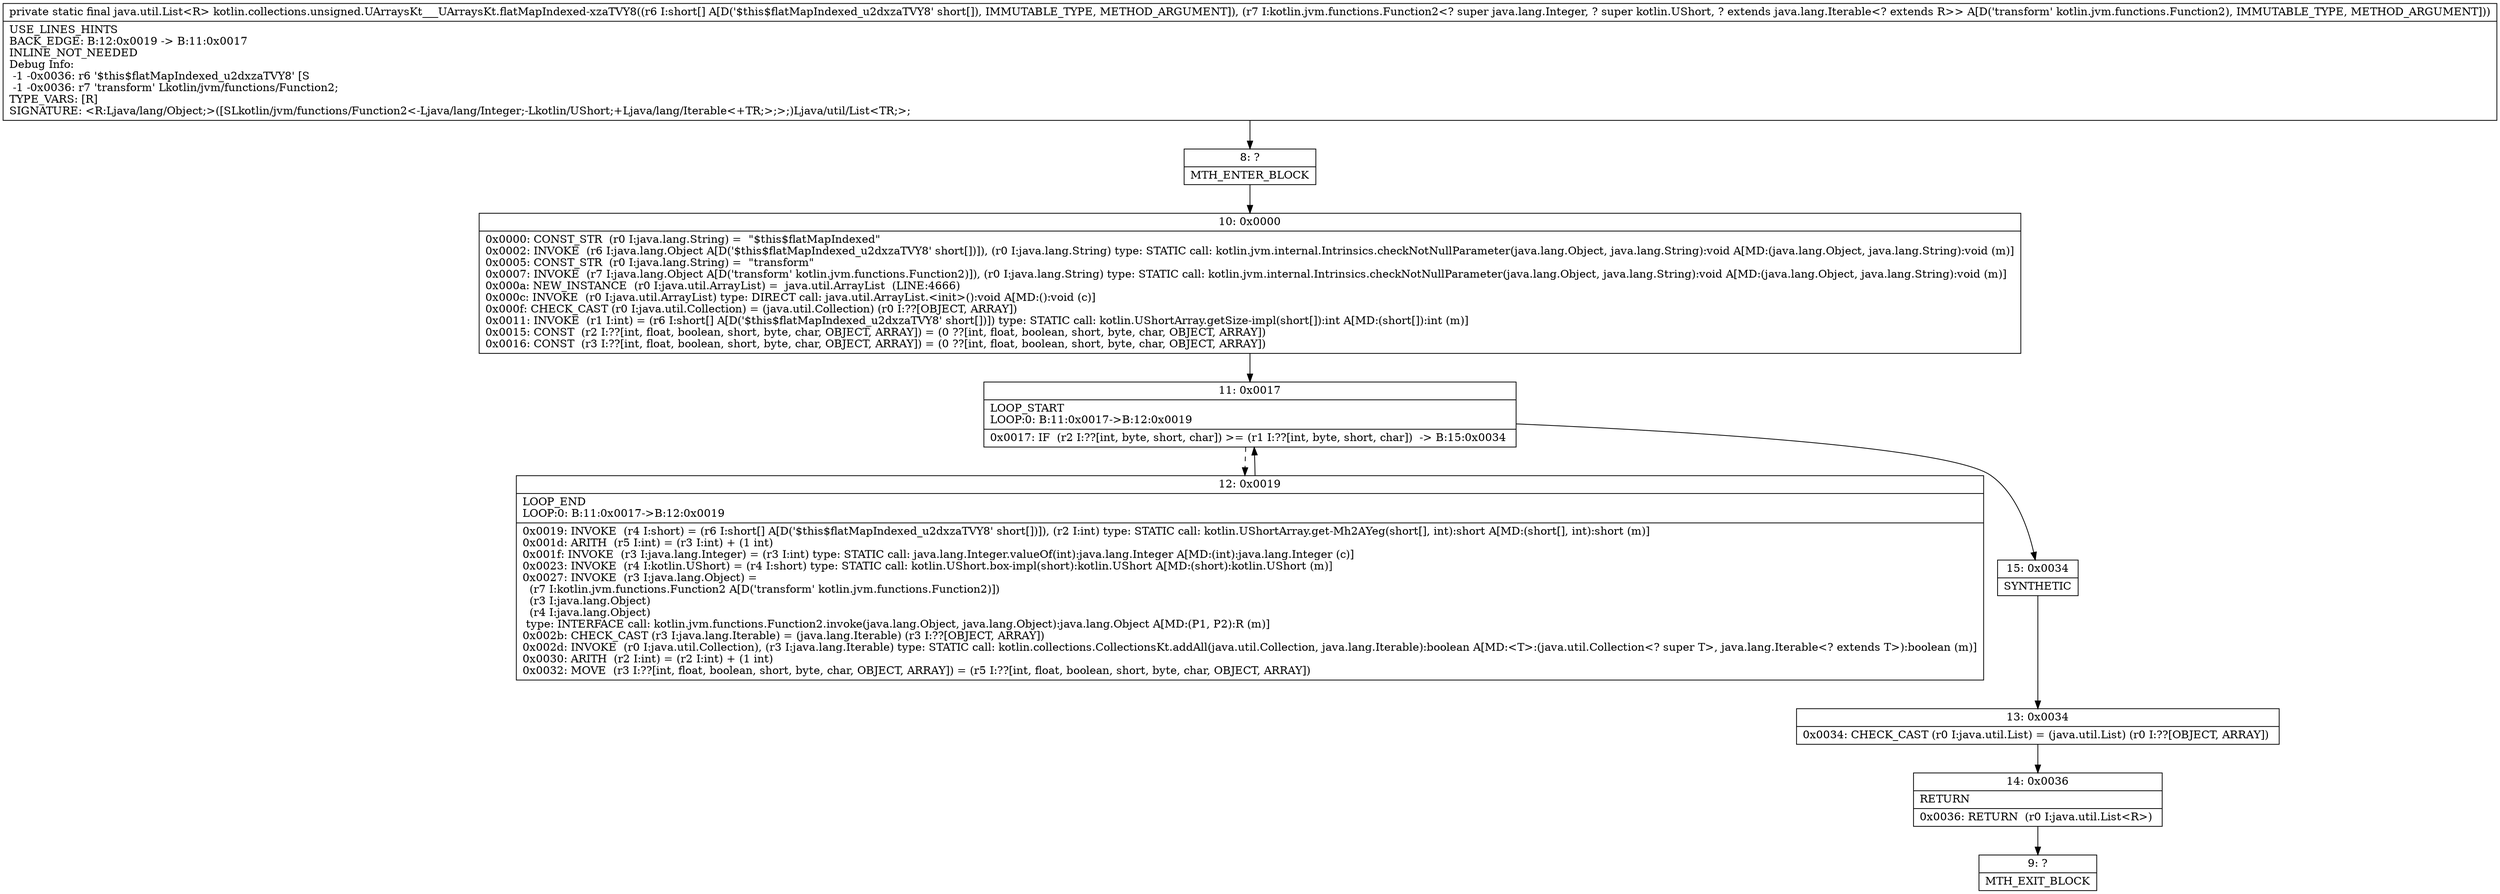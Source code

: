 digraph "CFG forkotlin.collections.unsigned.UArraysKt___UArraysKt.flatMapIndexed\-xzaTVY8([SLkotlin\/jvm\/functions\/Function2;)Ljava\/util\/List;" {
Node_8 [shape=record,label="{8\:\ ?|MTH_ENTER_BLOCK\l}"];
Node_10 [shape=record,label="{10\:\ 0x0000|0x0000: CONST_STR  (r0 I:java.lang.String) =  \"$this$flatMapIndexed\" \l0x0002: INVOKE  (r6 I:java.lang.Object A[D('$this$flatMapIndexed_u2dxzaTVY8' short[])]), (r0 I:java.lang.String) type: STATIC call: kotlin.jvm.internal.Intrinsics.checkNotNullParameter(java.lang.Object, java.lang.String):void A[MD:(java.lang.Object, java.lang.String):void (m)]\l0x0005: CONST_STR  (r0 I:java.lang.String) =  \"transform\" \l0x0007: INVOKE  (r7 I:java.lang.Object A[D('transform' kotlin.jvm.functions.Function2)]), (r0 I:java.lang.String) type: STATIC call: kotlin.jvm.internal.Intrinsics.checkNotNullParameter(java.lang.Object, java.lang.String):void A[MD:(java.lang.Object, java.lang.String):void (m)]\l0x000a: NEW_INSTANCE  (r0 I:java.util.ArrayList) =  java.util.ArrayList  (LINE:4666)\l0x000c: INVOKE  (r0 I:java.util.ArrayList) type: DIRECT call: java.util.ArrayList.\<init\>():void A[MD:():void (c)]\l0x000f: CHECK_CAST (r0 I:java.util.Collection) = (java.util.Collection) (r0 I:??[OBJECT, ARRAY]) \l0x0011: INVOKE  (r1 I:int) = (r6 I:short[] A[D('$this$flatMapIndexed_u2dxzaTVY8' short[])]) type: STATIC call: kotlin.UShortArray.getSize\-impl(short[]):int A[MD:(short[]):int (m)]\l0x0015: CONST  (r2 I:??[int, float, boolean, short, byte, char, OBJECT, ARRAY]) = (0 ??[int, float, boolean, short, byte, char, OBJECT, ARRAY]) \l0x0016: CONST  (r3 I:??[int, float, boolean, short, byte, char, OBJECT, ARRAY]) = (0 ??[int, float, boolean, short, byte, char, OBJECT, ARRAY]) \l}"];
Node_11 [shape=record,label="{11\:\ 0x0017|LOOP_START\lLOOP:0: B:11:0x0017\-\>B:12:0x0019\l|0x0017: IF  (r2 I:??[int, byte, short, char]) \>= (r1 I:??[int, byte, short, char])  \-\> B:15:0x0034 \l}"];
Node_12 [shape=record,label="{12\:\ 0x0019|LOOP_END\lLOOP:0: B:11:0x0017\-\>B:12:0x0019\l|0x0019: INVOKE  (r4 I:short) = (r6 I:short[] A[D('$this$flatMapIndexed_u2dxzaTVY8' short[])]), (r2 I:int) type: STATIC call: kotlin.UShortArray.get\-Mh2AYeg(short[], int):short A[MD:(short[], int):short (m)]\l0x001d: ARITH  (r5 I:int) = (r3 I:int) + (1 int) \l0x001f: INVOKE  (r3 I:java.lang.Integer) = (r3 I:int) type: STATIC call: java.lang.Integer.valueOf(int):java.lang.Integer A[MD:(int):java.lang.Integer (c)]\l0x0023: INVOKE  (r4 I:kotlin.UShort) = (r4 I:short) type: STATIC call: kotlin.UShort.box\-impl(short):kotlin.UShort A[MD:(short):kotlin.UShort (m)]\l0x0027: INVOKE  (r3 I:java.lang.Object) = \l  (r7 I:kotlin.jvm.functions.Function2 A[D('transform' kotlin.jvm.functions.Function2)])\l  (r3 I:java.lang.Object)\l  (r4 I:java.lang.Object)\l type: INTERFACE call: kotlin.jvm.functions.Function2.invoke(java.lang.Object, java.lang.Object):java.lang.Object A[MD:(P1, P2):R (m)]\l0x002b: CHECK_CAST (r3 I:java.lang.Iterable) = (java.lang.Iterable) (r3 I:??[OBJECT, ARRAY]) \l0x002d: INVOKE  (r0 I:java.util.Collection), (r3 I:java.lang.Iterable) type: STATIC call: kotlin.collections.CollectionsKt.addAll(java.util.Collection, java.lang.Iterable):boolean A[MD:\<T\>:(java.util.Collection\<? super T\>, java.lang.Iterable\<? extends T\>):boolean (m)]\l0x0030: ARITH  (r2 I:int) = (r2 I:int) + (1 int) \l0x0032: MOVE  (r3 I:??[int, float, boolean, short, byte, char, OBJECT, ARRAY]) = (r5 I:??[int, float, boolean, short, byte, char, OBJECT, ARRAY]) \l}"];
Node_15 [shape=record,label="{15\:\ 0x0034|SYNTHETIC\l}"];
Node_13 [shape=record,label="{13\:\ 0x0034|0x0034: CHECK_CAST (r0 I:java.util.List) = (java.util.List) (r0 I:??[OBJECT, ARRAY]) \l}"];
Node_14 [shape=record,label="{14\:\ 0x0036|RETURN\l|0x0036: RETURN  (r0 I:java.util.List\<R\>) \l}"];
Node_9 [shape=record,label="{9\:\ ?|MTH_EXIT_BLOCK\l}"];
MethodNode[shape=record,label="{private static final java.util.List\<R\> kotlin.collections.unsigned.UArraysKt___UArraysKt.flatMapIndexed\-xzaTVY8((r6 I:short[] A[D('$this$flatMapIndexed_u2dxzaTVY8' short[]), IMMUTABLE_TYPE, METHOD_ARGUMENT]), (r7 I:kotlin.jvm.functions.Function2\<? super java.lang.Integer, ? super kotlin.UShort, ? extends java.lang.Iterable\<? extends R\>\> A[D('transform' kotlin.jvm.functions.Function2), IMMUTABLE_TYPE, METHOD_ARGUMENT]))  | USE_LINES_HINTS\lBACK_EDGE: B:12:0x0019 \-\> B:11:0x0017\lINLINE_NOT_NEEDED\lDebug Info:\l  \-1 \-0x0036: r6 '$this$flatMapIndexed_u2dxzaTVY8' [S\l  \-1 \-0x0036: r7 'transform' Lkotlin\/jvm\/functions\/Function2;\lTYPE_VARS: [R]\lSIGNATURE: \<R:Ljava\/lang\/Object;\>([SLkotlin\/jvm\/functions\/Function2\<\-Ljava\/lang\/Integer;\-Lkotlin\/UShort;+Ljava\/lang\/Iterable\<+TR;\>;\>;)Ljava\/util\/List\<TR;\>;\l}"];
MethodNode -> Node_8;Node_8 -> Node_10;
Node_10 -> Node_11;
Node_11 -> Node_12[style=dashed];
Node_11 -> Node_15;
Node_12 -> Node_11;
Node_15 -> Node_13;
Node_13 -> Node_14;
Node_14 -> Node_9;
}

